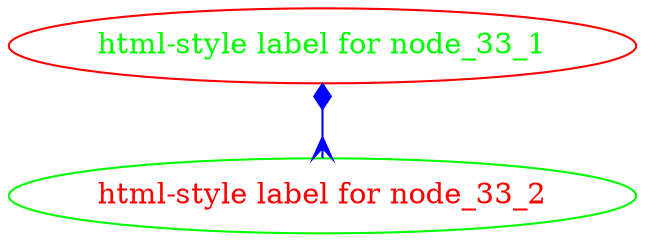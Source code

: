 digraph graph_33
{
	node_33_1
	[
		color = red
		fontcolor = green
		label = <html-style label for node_33_1>
	]
	node_33_2
	[
		color = green
		fontcolor = red
		label = <html-style label for node_33_2>
	]
	node_33_1 -> node_33_2
	[
		arrowhead = crow
		arrowtail = diamond
		color = blue
		dir = both
	]
}
